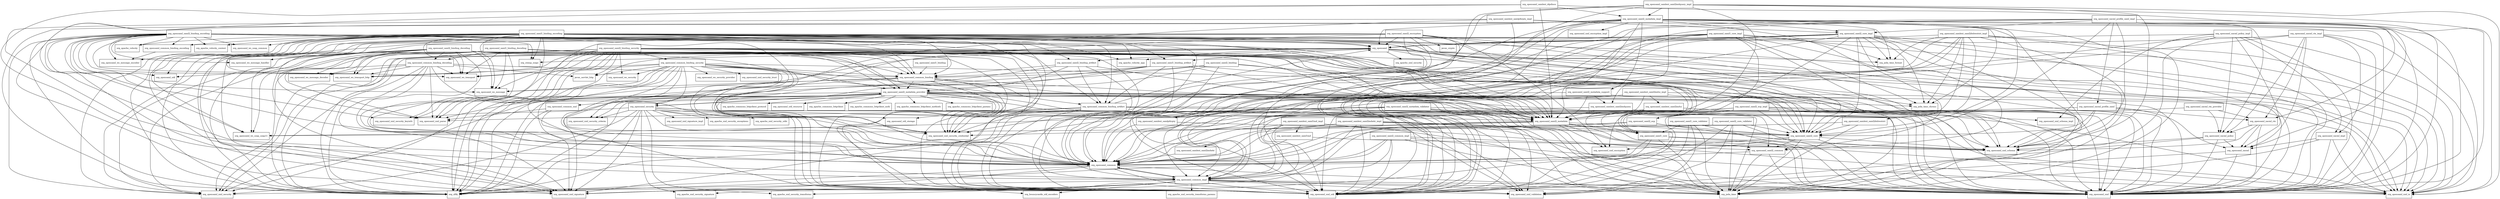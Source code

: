 digraph opensaml_2_5_3_redhat_2_package_dependencies {
  node [shape = box, fontsize=10.0];
  org_opensaml -> org_apache_velocity_app;
  org_opensaml -> org_apache_xml_security;
  org_opensaml -> org_joda_time;
  org_opensaml -> org_joda_time_chrono;
  org_opensaml -> org_joda_time_format;
  org_opensaml -> org_opensaml_saml1_binding_artifact;
  org_opensaml -> org_opensaml_saml2_binding_artifact;
  org_opensaml -> org_opensaml_xml;
  org_opensaml -> org_opensaml_xml_parse;
  org_opensaml -> org_opensaml_xml_security;
  org_opensaml -> org_owasp_esapi;
  org_opensaml -> org_slf4j;
  org_opensaml_common -> org_opensaml_common_impl;
  org_opensaml_common -> org_opensaml_xml;
  org_opensaml_common -> org_opensaml_xml_signature;
  org_opensaml_common -> org_opensaml_xml_validation;
  org_opensaml_common -> org_slf4j;
  org_opensaml_common_binding -> org_joda_time;
  org_opensaml_common_binding -> org_opensaml_common;
  org_opensaml_common_binding -> org_opensaml_saml2_metadata;
  org_opensaml_common_binding -> org_opensaml_saml2_metadata_provider;
  org_opensaml_common_binding -> org_opensaml_ws_message;
  org_opensaml_common_binding -> org_opensaml_xml_security_credential;
  org_opensaml_common_binding -> org_opensaml_xml_util;
  org_opensaml_common_binding -> org_slf4j;
  org_opensaml_common_binding_artifact -> org_bouncycastle_util_encoders;
  org_opensaml_common_binding_artifact -> org_joda_time;
  org_opensaml_common_binding_artifact -> org_opensaml;
  org_opensaml_common_binding_artifact -> org_opensaml_common;
  org_opensaml_common_binding_artifact -> org_opensaml_util_storage;
  org_opensaml_common_binding_artifact -> org_opensaml_xml;
  org_opensaml_common_binding_artifact -> org_opensaml_xml_io;
  org_opensaml_common_binding_artifact -> org_opensaml_xml_parse;
  org_opensaml_common_binding_artifact -> org_opensaml_xml_util;
  org_opensaml_common_binding_artifact -> org_slf4j;
  org_opensaml_common_binding_decoding -> javax_servlet_http;
  org_opensaml_common_binding_decoding -> org_opensaml_common;
  org_opensaml_common_binding_decoding -> org_opensaml_common_binding;
  org_opensaml_common_binding_decoding -> org_opensaml_util;
  org_opensaml_common_binding_decoding -> org_opensaml_ws_message_decoder;
  org_opensaml_common_binding_decoding -> org_opensaml_ws_transport;
  org_opensaml_common_binding_decoding -> org_opensaml_ws_transport_http;
  org_opensaml_common_binding_decoding -> org_opensaml_xml_parse;
  org_opensaml_common_binding_decoding -> org_opensaml_xml_security;
  org_opensaml_common_binding_decoding -> org_opensaml_xml_util;
  org_opensaml_common_binding_decoding -> org_slf4j;
  org_opensaml_common_binding_encoding -> org_opensaml_ws_message_encoder;
  org_opensaml_common_binding_security -> javax_servlet_http;
  org_opensaml_common_binding_security -> org_joda_time;
  org_opensaml_common_binding_security -> org_opensaml_common;
  org_opensaml_common_binding_security -> org_opensaml_common_binding;
  org_opensaml_common_binding_security -> org_opensaml_security;
  org_opensaml_common_binding_security -> org_opensaml_util_storage;
  org_opensaml_common_binding_security -> org_opensaml_ws_message;
  org_opensaml_common_binding_security -> org_opensaml_ws_security;
  org_opensaml_common_binding_security -> org_opensaml_ws_security_provider;
  org_opensaml_common_binding_security -> org_opensaml_ws_transport;
  org_opensaml_common_binding_security -> org_opensaml_ws_transport_http;
  org_opensaml_common_binding_security -> org_opensaml_xml;
  org_opensaml_common_binding_security -> org_opensaml_xml_security;
  org_opensaml_common_binding_security -> org_opensaml_xml_security_credential;
  org_opensaml_common_binding_security -> org_opensaml_xml_security_criteria;
  org_opensaml_common_binding_security -> org_opensaml_xml_security_trust;
  org_opensaml_common_binding_security -> org_opensaml_xml_signature;
  org_opensaml_common_binding_security -> org_opensaml_xml_util;
  org_opensaml_common_binding_security -> org_opensaml_xml_validation;
  org_opensaml_common_binding_security -> org_slf4j;
  org_opensaml_common_impl -> org_apache_xml_security_signature;
  org_opensaml_common_impl -> org_apache_xml_security_transforms;
  org_opensaml_common_impl -> org_apache_xml_security_transforms_params;
  org_opensaml_common_impl -> org_bouncycastle_util_encoders;
  org_opensaml_common_impl -> org_joda_time;
  org_opensaml_common_impl -> org_opensaml_common;
  org_opensaml_common_impl -> org_opensaml_xml;
  org_opensaml_common_impl -> org_opensaml_xml_io;
  org_opensaml_common_impl -> org_opensaml_xml_security;
  org_opensaml_common_impl -> org_opensaml_xml_signature;
  org_opensaml_common_impl -> org_opensaml_xml_util;
  org_opensaml_common_impl -> org_opensaml_xml_validation;
  org_opensaml_common_impl -> org_slf4j;
  org_opensaml_common_xml -> org_opensaml_xml_parse;
  org_opensaml_common_xml -> org_opensaml_xml_util;
  org_opensaml_common_xml -> org_slf4j;
  org_opensaml_saml1_binding -> org_opensaml_common_binding;
  org_opensaml_saml1_binding_artifact -> org_opensaml_common_binding;
  org_opensaml_saml1_binding_artifact -> org_opensaml_common_binding_artifact;
  org_opensaml_saml1_binding_artifact -> org_opensaml_saml1_core;
  org_opensaml_saml1_binding_artifact -> org_opensaml_saml2_metadata;
  org_opensaml_saml1_binding_artifact -> org_opensaml_saml2_metadata_provider;
  org_opensaml_saml1_binding_artifact -> org_opensaml_xml_util;
  org_opensaml_saml1_binding_artifact -> org_slf4j;
  org_opensaml_saml1_binding_decoding -> org_joda_time;
  org_opensaml_saml1_binding_decoding -> org_opensaml_common;
  org_opensaml_saml1_binding_decoding -> org_opensaml_common_binding;
  org_opensaml_saml1_binding_decoding -> org_opensaml_common_binding_artifact;
  org_opensaml_saml1_binding_decoding -> org_opensaml_common_binding_decoding;
  org_opensaml_saml1_binding_decoding -> org_opensaml_saml1_core;
  org_opensaml_saml1_binding_decoding -> org_opensaml_saml2_metadata;
  org_opensaml_saml1_binding_decoding -> org_opensaml_saml2_metadata_provider;
  org_opensaml_saml1_binding_decoding -> org_opensaml_ws_message;
  org_opensaml_saml1_binding_decoding -> org_opensaml_ws_message_decoder;
  org_opensaml_saml1_binding_decoding -> org_opensaml_ws_soap_soap11;
  org_opensaml_saml1_binding_decoding -> org_opensaml_ws_transport;
  org_opensaml_saml1_binding_decoding -> org_opensaml_ws_transport_http;
  org_opensaml_saml1_binding_decoding -> org_opensaml_xml;
  org_opensaml_saml1_binding_decoding -> org_opensaml_xml_parse;
  org_opensaml_saml1_binding_decoding -> org_opensaml_xml_security;
  org_opensaml_saml1_binding_decoding -> org_opensaml_xml_util;
  org_opensaml_saml1_binding_decoding -> org_slf4j;
  org_opensaml_saml1_binding_encoding -> org_apache_velocity;
  org_opensaml_saml1_binding_encoding -> org_apache_velocity_app;
  org_opensaml_saml1_binding_encoding -> org_apache_velocity_context;
  org_opensaml_saml1_binding_encoding -> org_opensaml;
  org_opensaml_saml1_binding_encoding -> org_opensaml_common;
  org_opensaml_saml1_binding_encoding -> org_opensaml_common_binding;
  org_opensaml_saml1_binding_encoding -> org_opensaml_common_binding_artifact;
  org_opensaml_saml1_binding_encoding -> org_opensaml_common_binding_encoding;
  org_opensaml_saml1_binding_encoding -> org_opensaml_saml1_binding_artifact;
  org_opensaml_saml1_binding_encoding -> org_opensaml_saml1_core;
  org_opensaml_saml1_binding_encoding -> org_opensaml_saml2_core;
  org_opensaml_saml1_binding_encoding -> org_opensaml_saml2_metadata;
  org_opensaml_saml1_binding_encoding -> org_opensaml_util;
  org_opensaml_saml1_binding_encoding -> org_opensaml_ws_message;
  org_opensaml_saml1_binding_encoding -> org_opensaml_ws_message_encoder;
  org_opensaml_saml1_binding_encoding -> org_opensaml_ws_soap_common;
  org_opensaml_saml1_binding_encoding -> org_opensaml_ws_soap_soap11;
  org_opensaml_saml1_binding_encoding -> org_opensaml_ws_transport;
  org_opensaml_saml1_binding_encoding -> org_opensaml_ws_transport_http;
  org_opensaml_saml1_binding_encoding -> org_opensaml_xml;
  org_opensaml_saml1_binding_encoding -> org_opensaml_xml_io;
  org_opensaml_saml1_binding_encoding -> org_opensaml_xml_security;
  org_opensaml_saml1_binding_encoding -> org_opensaml_xml_security_credential;
  org_opensaml_saml1_binding_encoding -> org_opensaml_xml_signature;
  org_opensaml_saml1_binding_encoding -> org_opensaml_xml_util;
  org_opensaml_saml1_binding_encoding -> org_owasp_esapi;
  org_opensaml_saml1_binding_encoding -> org_slf4j;
  org_opensaml_saml1_core -> org_joda_time;
  org_opensaml_saml1_core -> org_opensaml_common;
  org_opensaml_saml1_core -> org_opensaml_xml;
  org_opensaml_saml1_core -> org_opensaml_xml_schema;
  org_opensaml_saml1_core -> org_opensaml_xml_signature;
  org_opensaml_saml1_core_impl -> org_joda_time;
  org_opensaml_saml1_core_impl -> org_joda_time_chrono;
  org_opensaml_saml1_core_impl -> org_joda_time_format;
  org_opensaml_saml1_core_impl -> org_opensaml;
  org_opensaml_saml1_core_impl -> org_opensaml_common;
  org_opensaml_saml1_core_impl -> org_opensaml_common_impl;
  org_opensaml_saml1_core_impl -> org_opensaml_saml1_core;
  org_opensaml_saml1_core_impl -> org_opensaml_xml;
  org_opensaml_saml1_core_impl -> org_opensaml_xml_io;
  org_opensaml_saml1_core_impl -> org_opensaml_xml_signature;
  org_opensaml_saml1_core_impl -> org_opensaml_xml_util;
  org_opensaml_saml1_core_impl -> org_slf4j;
  org_opensaml_saml1_core_validator -> org_joda_time;
  org_opensaml_saml1_core_validator -> org_opensaml_saml1_core;
  org_opensaml_saml1_core_validator -> org_opensaml_xml;
  org_opensaml_saml1_core_validator -> org_opensaml_xml_util;
  org_opensaml_saml1_core_validator -> org_opensaml_xml_validation;
  org_opensaml_saml2_binding -> org_opensaml_common;
  org_opensaml_saml2_binding -> org_opensaml_common_binding;
  org_opensaml_saml2_binding -> org_opensaml_saml2_core;
  org_opensaml_saml2_binding -> org_opensaml_saml2_metadata;
  org_opensaml_saml2_binding -> org_opensaml_xml_util;
  org_opensaml_saml2_binding -> org_slf4j;
  org_opensaml_saml2_binding_artifact -> org_opensaml_common_binding;
  org_opensaml_saml2_binding_artifact -> org_opensaml_common_binding_artifact;
  org_opensaml_saml2_binding_artifact -> org_opensaml_saml2_metadata;
  org_opensaml_saml2_binding_artifact -> org_opensaml_saml2_metadata_provider;
  org_opensaml_saml2_binding_artifact -> org_opensaml_xml_util;
  org_opensaml_saml2_binding_artifact -> org_slf4j;
  org_opensaml_saml2_binding_decoding -> org_joda_time;
  org_opensaml_saml2_binding_decoding -> org_opensaml_common;
  org_opensaml_saml2_binding_decoding -> org_opensaml_common_binding;
  org_opensaml_saml2_binding_decoding -> org_opensaml_common_binding_decoding;
  org_opensaml_saml2_binding_decoding -> org_opensaml_saml2_core;
  org_opensaml_saml2_binding_decoding -> org_opensaml_saml2_metadata;
  org_opensaml_saml2_binding_decoding -> org_opensaml_saml2_metadata_provider;
  org_opensaml_saml2_binding_decoding -> org_opensaml_ws_message;
  org_opensaml_saml2_binding_decoding -> org_opensaml_ws_message_decoder;
  org_opensaml_saml2_binding_decoding -> org_opensaml_ws_message_handler;
  org_opensaml_saml2_binding_decoding -> org_opensaml_ws_soap_soap11;
  org_opensaml_saml2_binding_decoding -> org_opensaml_ws_transport;
  org_opensaml_saml2_binding_decoding -> org_opensaml_ws_transport_http;
  org_opensaml_saml2_binding_decoding -> org_opensaml_xml;
  org_opensaml_saml2_binding_decoding -> org_opensaml_xml_parse;
  org_opensaml_saml2_binding_decoding -> org_opensaml_xml_security;
  org_opensaml_saml2_binding_decoding -> org_opensaml_xml_util;
  org_opensaml_saml2_binding_decoding -> org_slf4j;
  org_opensaml_saml2_binding_encoding -> org_apache_velocity;
  org_opensaml_saml2_binding_encoding -> org_apache_velocity_app;
  org_opensaml_saml2_binding_encoding -> org_apache_velocity_context;
  org_opensaml_saml2_binding_encoding -> org_opensaml;
  org_opensaml_saml2_binding_encoding -> org_opensaml_common;
  org_opensaml_saml2_binding_encoding -> org_opensaml_common_binding;
  org_opensaml_saml2_binding_encoding -> org_opensaml_common_binding_artifact;
  org_opensaml_saml2_binding_encoding -> org_opensaml_common_binding_encoding;
  org_opensaml_saml2_binding_encoding -> org_opensaml_saml2_binding_artifact;
  org_opensaml_saml2_binding_encoding -> org_opensaml_saml2_core;
  org_opensaml_saml2_binding_encoding -> org_opensaml_saml2_metadata;
  org_opensaml_saml2_binding_encoding -> org_opensaml_util;
  org_opensaml_saml2_binding_encoding -> org_opensaml_ws_message;
  org_opensaml_saml2_binding_encoding -> org_opensaml_ws_message_encoder;
  org_opensaml_saml2_binding_encoding -> org_opensaml_ws_message_handler;
  org_opensaml_saml2_binding_encoding -> org_opensaml_ws_soap_common;
  org_opensaml_saml2_binding_encoding -> org_opensaml_ws_soap_soap11;
  org_opensaml_saml2_binding_encoding -> org_opensaml_ws_transport;
  org_opensaml_saml2_binding_encoding -> org_opensaml_ws_transport_http;
  org_opensaml_saml2_binding_encoding -> org_opensaml_xml;
  org_opensaml_saml2_binding_encoding -> org_opensaml_xml_io;
  org_opensaml_saml2_binding_encoding -> org_opensaml_xml_security;
  org_opensaml_saml2_binding_encoding -> org_opensaml_xml_security_credential;
  org_opensaml_saml2_binding_encoding -> org_opensaml_xml_security_keyinfo;
  org_opensaml_saml2_binding_encoding -> org_opensaml_xml_signature;
  org_opensaml_saml2_binding_encoding -> org_opensaml_xml_util;
  org_opensaml_saml2_binding_encoding -> org_owasp_esapi;
  org_opensaml_saml2_binding_encoding -> org_slf4j;
  org_opensaml_saml2_binding_security -> javax_servlet_http;
  org_opensaml_saml2_binding_security -> org_opensaml_common;
  org_opensaml_saml2_binding_security -> org_opensaml_common_binding;
  org_opensaml_saml2_binding_security -> org_opensaml_common_binding_security;
  org_opensaml_saml2_binding_security -> org_opensaml_saml2_core;
  org_opensaml_saml2_binding_security -> org_opensaml_saml2_metadata;
  org_opensaml_saml2_binding_security -> org_opensaml_saml2_metadata_provider;
  org_opensaml_saml2_binding_security -> org_opensaml_ws_message;
  org_opensaml_saml2_binding_security -> org_opensaml_ws_security;
  org_opensaml_saml2_binding_security -> org_opensaml_ws_transport;
  org_opensaml_saml2_binding_security -> org_opensaml_ws_transport_http;
  org_opensaml_saml2_binding_security -> org_opensaml_xml;
  org_opensaml_saml2_binding_security -> org_opensaml_xml_io;
  org_opensaml_saml2_binding_security -> org_opensaml_xml_parse;
  org_opensaml_saml2_binding_security -> org_opensaml_xml_security;
  org_opensaml_saml2_binding_security -> org_opensaml_xml_security_credential;
  org_opensaml_saml2_binding_security -> org_opensaml_xml_security_keyinfo;
  org_opensaml_saml2_binding_security -> org_opensaml_xml_signature;
  org_opensaml_saml2_binding_security -> org_opensaml_xml_util;
  org_opensaml_saml2_binding_security -> org_slf4j;
  org_opensaml_saml2_common -> org_joda_time;
  org_opensaml_saml2_common -> org_opensaml_common;
  org_opensaml_saml2_common -> org_opensaml_xml;
  org_opensaml_saml2_common_impl -> org_opensaml_common;
  org_opensaml_saml2_common_impl -> org_opensaml_common_impl;
  org_opensaml_saml2_common_impl -> org_opensaml_saml2_common;
  org_opensaml_saml2_common_impl -> org_opensaml_xml;
  org_opensaml_saml2_common_impl -> org_opensaml_xml_io;
  org_opensaml_saml2_common_impl -> org_opensaml_xml_util;
  org_opensaml_saml2_common_impl -> org_slf4j;
  org_opensaml_saml2_core -> org_joda_time;
  org_opensaml_saml2_core -> org_opensaml_common;
  org_opensaml_saml2_core -> org_opensaml_saml2_common;
  org_opensaml_saml2_core -> org_opensaml_xml;
  org_opensaml_saml2_core -> org_opensaml_xml_encryption;
  org_opensaml_saml2_core -> org_opensaml_xml_schema;
  org_opensaml_saml2_core_impl -> org_joda_time;
  org_opensaml_saml2_core_impl -> org_joda_time_chrono;
  org_opensaml_saml2_core_impl -> org_joda_time_format;
  org_opensaml_saml2_core_impl -> org_opensaml;
  org_opensaml_saml2_core_impl -> org_opensaml_common;
  org_opensaml_saml2_core_impl -> org_opensaml_common_impl;
  org_opensaml_saml2_core_impl -> org_opensaml_saml2_common;
  org_opensaml_saml2_core_impl -> org_opensaml_saml2_core;
  org_opensaml_saml2_core_impl -> org_opensaml_xml;
  org_opensaml_saml2_core_impl -> org_opensaml_xml_encryption;
  org_opensaml_saml2_core_impl -> org_opensaml_xml_io;
  org_opensaml_saml2_core_impl -> org_opensaml_xml_schema;
  org_opensaml_saml2_core_impl -> org_opensaml_xml_signature;
  org_opensaml_saml2_core_impl -> org_opensaml_xml_util;
  org_opensaml_saml2_core_validator -> org_joda_time;
  org_opensaml_saml2_core_validator -> org_opensaml_common;
  org_opensaml_saml2_core_validator -> org_opensaml_saml2_core;
  org_opensaml_saml2_core_validator -> org_opensaml_xml;
  org_opensaml_saml2_core_validator -> org_opensaml_xml_util;
  org_opensaml_saml2_core_validator -> org_opensaml_xml_validation;
  org_opensaml_saml2_ecp -> org_opensaml_common;
  org_opensaml_saml2_ecp -> org_opensaml_saml2_core;
  org_opensaml_saml2_ecp -> org_opensaml_ws_soap_soap11;
  org_opensaml_saml2_ecp -> org_opensaml_xml_schema;
  org_opensaml_saml2_ecp_impl -> org_opensaml_common;
  org_opensaml_saml2_ecp_impl -> org_opensaml_common_impl;
  org_opensaml_saml2_ecp_impl -> org_opensaml_saml2_core;
  org_opensaml_saml2_ecp_impl -> org_opensaml_saml2_ecp;
  org_opensaml_saml2_ecp_impl -> org_opensaml_ws_soap_soap11;
  org_opensaml_saml2_ecp_impl -> org_opensaml_xml;
  org_opensaml_saml2_ecp_impl -> org_opensaml_xml_io;
  org_opensaml_saml2_ecp_impl -> org_opensaml_xml_schema;
  org_opensaml_saml2_ecp_impl -> org_opensaml_xml_schema_impl;
  org_opensaml_saml2_ecp_impl -> org_opensaml_xml_util;
  org_opensaml_saml2_encryption -> javax_crypto;
  org_opensaml_saml2_encryption -> org_opensaml;
  org_opensaml_saml2_encryption -> org_opensaml_common;
  org_opensaml_saml2_encryption -> org_opensaml_common_impl;
  org_opensaml_saml2_encryption -> org_opensaml_saml2_core;
  org_opensaml_saml2_encryption -> org_opensaml_xml;
  org_opensaml_saml2_encryption -> org_opensaml_xml_encryption;
  org_opensaml_saml2_encryption -> org_opensaml_xml_security;
  org_opensaml_saml2_encryption -> org_opensaml_xml_security_credential;
  org_opensaml_saml2_encryption -> org_opensaml_xml_security_keyinfo;
  org_opensaml_saml2_encryption -> org_opensaml_xml_signature;
  org_opensaml_saml2_encryption -> org_opensaml_xml_util;
  org_opensaml_saml2_encryption -> org_slf4j;
  org_opensaml_saml2_metadata -> org_opensaml_common;
  org_opensaml_saml2_metadata -> org_opensaml_saml2_common;
  org_opensaml_saml2_metadata -> org_opensaml_saml2_core;
  org_opensaml_saml2_metadata -> org_opensaml_xml;
  org_opensaml_saml2_metadata -> org_opensaml_xml_encryption;
  org_opensaml_saml2_metadata -> org_opensaml_xml_schema;
  org_opensaml_saml2_metadata -> org_opensaml_xml_security_credential;
  org_opensaml_saml2_metadata -> org_opensaml_xml_signature;
  org_opensaml_saml2_metadata_impl -> org_joda_time;
  org_opensaml_saml2_metadata_impl -> org_joda_time_chrono;
  org_opensaml_saml2_metadata_impl -> org_joda_time_format;
  org_opensaml_saml2_metadata_impl -> org_opensaml;
  org_opensaml_saml2_metadata_impl -> org_opensaml_common;
  org_opensaml_saml2_metadata_impl -> org_opensaml_common_impl;
  org_opensaml_saml2_metadata_impl -> org_opensaml_saml2_common;
  org_opensaml_saml2_metadata_impl -> org_opensaml_saml2_core;
  org_opensaml_saml2_metadata_impl -> org_opensaml_saml2_core_impl;
  org_opensaml_saml2_metadata_impl -> org_opensaml_saml2_metadata;
  org_opensaml_saml2_metadata_impl -> org_opensaml_saml2_metadata_support;
  org_opensaml_saml2_metadata_impl -> org_opensaml_xml;
  org_opensaml_saml2_metadata_impl -> org_opensaml_xml_encryption_impl;
  org_opensaml_saml2_metadata_impl -> org_opensaml_xml_io;
  org_opensaml_saml2_metadata_impl -> org_opensaml_xml_schema;
  org_opensaml_saml2_metadata_impl -> org_opensaml_xml_security_credential;
  org_opensaml_saml2_metadata_impl -> org_opensaml_xml_signature;
  org_opensaml_saml2_metadata_impl -> org_opensaml_xml_util;
  org_opensaml_saml2_metadata_impl -> org_slf4j;
  org_opensaml_saml2_metadata_provider -> org_apache_commons_httpclient;
  org_opensaml_saml2_metadata_provider -> org_apache_commons_httpclient_auth;
  org_opensaml_saml2_metadata_provider -> org_apache_commons_httpclient_methods;
  org_opensaml_saml2_metadata_provider -> org_apache_commons_httpclient_params;
  org_opensaml_saml2_metadata_provider -> org_apache_commons_httpclient_protocol;
  org_opensaml_saml2_metadata_provider -> org_joda_time;
  org_opensaml_saml2_metadata_provider -> org_joda_time_chrono;
  org_opensaml_saml2_metadata_provider -> org_opensaml_common_xml;
  org_opensaml_saml2_metadata_provider -> org_opensaml_saml2_common;
  org_opensaml_saml2_metadata_provider -> org_opensaml_saml2_metadata;
  org_opensaml_saml2_metadata_provider -> org_opensaml_security;
  org_opensaml_saml2_metadata_provider -> org_opensaml_util_resource;
  org_opensaml_saml2_metadata_provider -> org_opensaml_xml;
  org_opensaml_saml2_metadata_provider -> org_opensaml_xml_io;
  org_opensaml_saml2_metadata_provider -> org_opensaml_xml_parse;
  org_opensaml_saml2_metadata_provider -> org_opensaml_xml_schema;
  org_opensaml_saml2_metadata_provider -> org_opensaml_xml_security;
  org_opensaml_saml2_metadata_provider -> org_opensaml_xml_security_credential;
  org_opensaml_saml2_metadata_provider -> org_opensaml_xml_security_criteria;
  org_opensaml_saml2_metadata_provider -> org_opensaml_xml_signature;
  org_opensaml_saml2_metadata_provider -> org_opensaml_xml_util;
  org_opensaml_saml2_metadata_provider -> org_opensaml_xml_validation;
  org_opensaml_saml2_metadata_provider -> org_slf4j;
  org_opensaml_saml2_metadata_support -> org_opensaml_saml2_metadata;
  org_opensaml_saml2_metadata_support -> org_opensaml_samlext_saml2mdquery;
  org_opensaml_saml2_metadata_support -> org_opensaml_xml_schema;
  org_opensaml_saml2_metadata_support -> org_slf4j;
  org_opensaml_saml2_metadata_validator -> org_joda_time;
  org_opensaml_saml2_metadata_validator -> org_opensaml_saml2_metadata;
  org_opensaml_saml2_metadata_validator -> org_opensaml_xml;
  org_opensaml_saml2_metadata_validator -> org_opensaml_xml_security_credential;
  org_opensaml_saml2_metadata_validator -> org_opensaml_xml_signature;
  org_opensaml_saml2_metadata_validator -> org_opensaml_xml_util;
  org_opensaml_saml2_metadata_validator -> org_opensaml_xml_validation;
  org_opensaml_samlext_idpdisco -> org_opensaml_common;
  org_opensaml_samlext_idpdisco -> org_opensaml_common_impl;
  org_opensaml_samlext_idpdisco -> org_opensaml_saml2_metadata;
  org_opensaml_samlext_idpdisco -> org_opensaml_saml2_metadata_impl;
  org_opensaml_samlext_idpdisco -> org_opensaml_xml;
  org_opensaml_samlext_saml1md -> org_opensaml_common;
  org_opensaml_samlext_saml1md -> org_opensaml_xml_schema;
  org_opensaml_samlext_saml1md_impl -> org_opensaml_common;
  org_opensaml_samlext_saml1md_impl -> org_opensaml_common_impl;
  org_opensaml_samlext_saml1md_impl -> org_opensaml_samlext_saml1md;
  org_opensaml_samlext_saml1md_impl -> org_opensaml_xml;
  org_opensaml_samlext_saml1md_impl -> org_opensaml_xml_io;
  org_opensaml_samlext_saml1md_impl -> org_opensaml_xml_util;
  org_opensaml_samlext_saml2delrestrict -> org_joda_time;
  org_opensaml_samlext_saml2delrestrict -> org_opensaml_common;
  org_opensaml_samlext_saml2delrestrict -> org_opensaml_saml2_core;
  org_opensaml_samlext_saml2delrestrict_impl -> org_joda_time;
  org_opensaml_samlext_saml2delrestrict_impl -> org_joda_time_chrono;
  org_opensaml_samlext_saml2delrestrict_impl -> org_joda_time_format;
  org_opensaml_samlext_saml2delrestrict_impl -> org_opensaml;
  org_opensaml_samlext_saml2delrestrict_impl -> org_opensaml_common;
  org_opensaml_samlext_saml2delrestrict_impl -> org_opensaml_common_impl;
  org_opensaml_samlext_saml2delrestrict_impl -> org_opensaml_saml2_core;
  org_opensaml_samlext_saml2delrestrict_impl -> org_opensaml_samlext_saml2delrestrict;
  org_opensaml_samlext_saml2delrestrict_impl -> org_opensaml_xml;
  org_opensaml_samlext_saml2delrestrict_impl -> org_opensaml_xml_io;
  org_opensaml_samlext_saml2delrestrict_impl -> org_opensaml_xml_util;
  org_opensaml_samlext_saml2mdattr -> org_opensaml_common;
  org_opensaml_samlext_saml2mdattr_impl -> org_opensaml_common;
  org_opensaml_samlext_saml2mdattr_impl -> org_opensaml_common_impl;
  org_opensaml_samlext_saml2mdattr_impl -> org_opensaml_saml2_core;
  org_opensaml_samlext_saml2mdattr_impl -> org_opensaml_samlext_saml2mdattr;
  org_opensaml_samlext_saml2mdattr_impl -> org_opensaml_xml;
  org_opensaml_samlext_saml2mdattr_impl -> org_opensaml_xml_io;
  org_opensaml_samlext_saml2mdattr_impl -> org_opensaml_xml_util;
  org_opensaml_samlext_saml2mdquery -> org_opensaml_common;
  org_opensaml_samlext_saml2mdquery -> org_opensaml_saml2_metadata;
  org_opensaml_samlext_saml2mdquery -> org_opensaml_xml_schema;
  org_opensaml_samlext_saml2mdquery_impl -> org_opensaml_common;
  org_opensaml_samlext_saml2mdquery_impl -> org_opensaml_common_impl;
  org_opensaml_samlext_saml2mdquery_impl -> org_opensaml_saml2_metadata;
  org_opensaml_samlext_saml2mdquery_impl -> org_opensaml_saml2_metadata_impl;
  org_opensaml_samlext_saml2mdquery_impl -> org_opensaml_samlext_saml2mdquery;
  org_opensaml_samlext_saml2mdquery_impl -> org_opensaml_xml;
  org_opensaml_samlext_saml2mdquery_impl -> org_opensaml_xml_io;
  org_opensaml_samlext_saml2mdquery_impl -> org_opensaml_xml_schema;
  org_opensaml_samlext_saml2mdquery_impl -> org_opensaml_xml_util;
  org_opensaml_samlext_saml2mdui -> org_opensaml_common;
  org_opensaml_samlext_saml2mdui -> org_opensaml_saml2_metadata;
  org_opensaml_samlext_saml2mdui -> org_opensaml_xml;
  org_opensaml_samlext_saml2mdui_impl -> org_opensaml_common;
  org_opensaml_samlext_saml2mdui_impl -> org_opensaml_common_impl;
  org_opensaml_samlext_saml2mdui_impl -> org_opensaml_saml2_metadata;
  org_opensaml_samlext_saml2mdui_impl -> org_opensaml_samlext_saml2mdui;
  org_opensaml_samlext_saml2mdui_impl -> org_opensaml_xml;
  org_opensaml_samlext_saml2mdui_impl -> org_opensaml_xml_io;
  org_opensaml_samlext_saml2mdui_impl -> org_opensaml_xml_util;
  org_opensaml_samlext_samlpthrpty -> org_opensaml_common;
  org_opensaml_samlext_samlpthrpty -> org_opensaml_saml2_core;
  org_opensaml_samlext_samlpthrpty_impl -> org_opensaml_common;
  org_opensaml_samlext_samlpthrpty_impl -> org_opensaml_common_impl;
  org_opensaml_samlext_samlpthrpty_impl -> org_opensaml_saml2_core_impl;
  org_opensaml_samlext_samlpthrpty_impl -> org_opensaml_samlext_samlpthrpty;
  org_opensaml_samlext_samlpthrpty_impl -> org_opensaml_xml;
  org_opensaml_security -> org_apache_xml_security_exceptions;
  org_opensaml_security -> org_apache_xml_security_signature;
  org_opensaml_security -> org_apache_xml_security_transforms;
  org_opensaml_security -> org_apache_xml_security_utils;
  org_opensaml_security -> org_opensaml;
  org_opensaml_security -> org_opensaml_common;
  org_opensaml_security -> org_opensaml_saml2_metadata;
  org_opensaml_security -> org_opensaml_saml2_metadata_provider;
  org_opensaml_security -> org_opensaml_xml;
  org_opensaml_security -> org_opensaml_xml_security;
  org_opensaml_security -> org_opensaml_xml_security_credential;
  org_opensaml_security -> org_opensaml_xml_security_criteria;
  org_opensaml_security -> org_opensaml_xml_security_keyinfo;
  org_opensaml_security -> org_opensaml_xml_signature;
  org_opensaml_security -> org_opensaml_xml_signature_impl;
  org_opensaml_security -> org_opensaml_xml_util;
  org_opensaml_security -> org_opensaml_xml_validation;
  org_opensaml_security -> org_slf4j;
  org_opensaml_xacml -> org_opensaml_xml;
  org_opensaml_xacml -> org_opensaml_xml_validation;
  org_opensaml_xacml_ctx -> org_opensaml_xacml;
  org_opensaml_xacml_ctx -> org_opensaml_xacml_policy;
  org_opensaml_xacml_ctx -> org_opensaml_xml;
  org_opensaml_xacml_ctx -> org_opensaml_xml_schema;
  org_opensaml_xacml_ctx_impl -> org_opensaml;
  org_opensaml_xacml_ctx_impl -> org_opensaml_xacml;
  org_opensaml_xacml_ctx_impl -> org_opensaml_xacml_ctx;
  org_opensaml_xacml_ctx_impl -> org_opensaml_xacml_impl;
  org_opensaml_xacml_ctx_impl -> org_opensaml_xacml_policy;
  org_opensaml_xacml_ctx_impl -> org_opensaml_xml;
  org_opensaml_xacml_ctx_impl -> org_opensaml_xml_io;
  org_opensaml_xacml_ctx_impl -> org_opensaml_xml_util;
  org_opensaml_xacml_ctx_provider -> org_opensaml_xacml_ctx;
  org_opensaml_xacml_ctx_provider -> org_opensaml_xacml_policy;
  org_opensaml_xacml_ctx_provider -> org_opensaml_xml_util;
  org_opensaml_xacml_impl -> org_opensaml_xacml;
  org_opensaml_xacml_impl -> org_opensaml_xml;
  org_opensaml_xacml_impl -> org_opensaml_xml_io;
  org_opensaml_xacml_impl -> org_opensaml_xml_validation;
  org_opensaml_xacml_policy -> org_opensaml_xacml;
  org_opensaml_xacml_policy -> org_opensaml_xml;
  org_opensaml_xacml_policy -> org_opensaml_xml_schema;
  org_opensaml_xacml_policy -> org_opensaml_xml_util;
  org_opensaml_xacml_policy_impl -> org_opensaml;
  org_opensaml_xacml_policy_impl -> org_opensaml_xacml;
  org_opensaml_xacml_policy_impl -> org_opensaml_xacml_impl;
  org_opensaml_xacml_policy_impl -> org_opensaml_xacml_policy;
  org_opensaml_xacml_policy_impl -> org_opensaml_xml;
  org_opensaml_xacml_policy_impl -> org_opensaml_xml_io;
  org_opensaml_xacml_policy_impl -> org_opensaml_xml_schema;
  org_opensaml_xacml_policy_impl -> org_opensaml_xml_schema_impl;
  org_opensaml_xacml_policy_impl -> org_opensaml_xml_util;
  org_opensaml_xacml_profile_saml -> org_opensaml_common;
  org_opensaml_xacml_profile_saml -> org_opensaml_saml2_core;
  org_opensaml_xacml_profile_saml -> org_opensaml_xacml;
  org_opensaml_xacml_profile_saml -> org_opensaml_xacml_ctx;
  org_opensaml_xacml_profile_saml -> org_opensaml_xml_schema;
  org_opensaml_xacml_profile_saml_impl -> org_opensaml_common;
  org_opensaml_xacml_profile_saml_impl -> org_opensaml_common_impl;
  org_opensaml_xacml_profile_saml_impl -> org_opensaml_saml2_core;
  org_opensaml_xacml_profile_saml_impl -> org_opensaml_saml2_core_impl;
  org_opensaml_xacml_profile_saml_impl -> org_opensaml_xacml;
  org_opensaml_xacml_profile_saml_impl -> org_opensaml_xacml_ctx;
  org_opensaml_xacml_profile_saml_impl -> org_opensaml_xacml_policy;
  org_opensaml_xacml_profile_saml_impl -> org_opensaml_xacml_profile_saml;
  org_opensaml_xacml_profile_saml_impl -> org_opensaml_xml;
  org_opensaml_xacml_profile_saml_impl -> org_opensaml_xml_io;
  org_opensaml_xacml_profile_saml_impl -> org_opensaml_xml_schema;
  org_opensaml_xacml_profile_saml_impl -> org_opensaml_xml_util;
}
